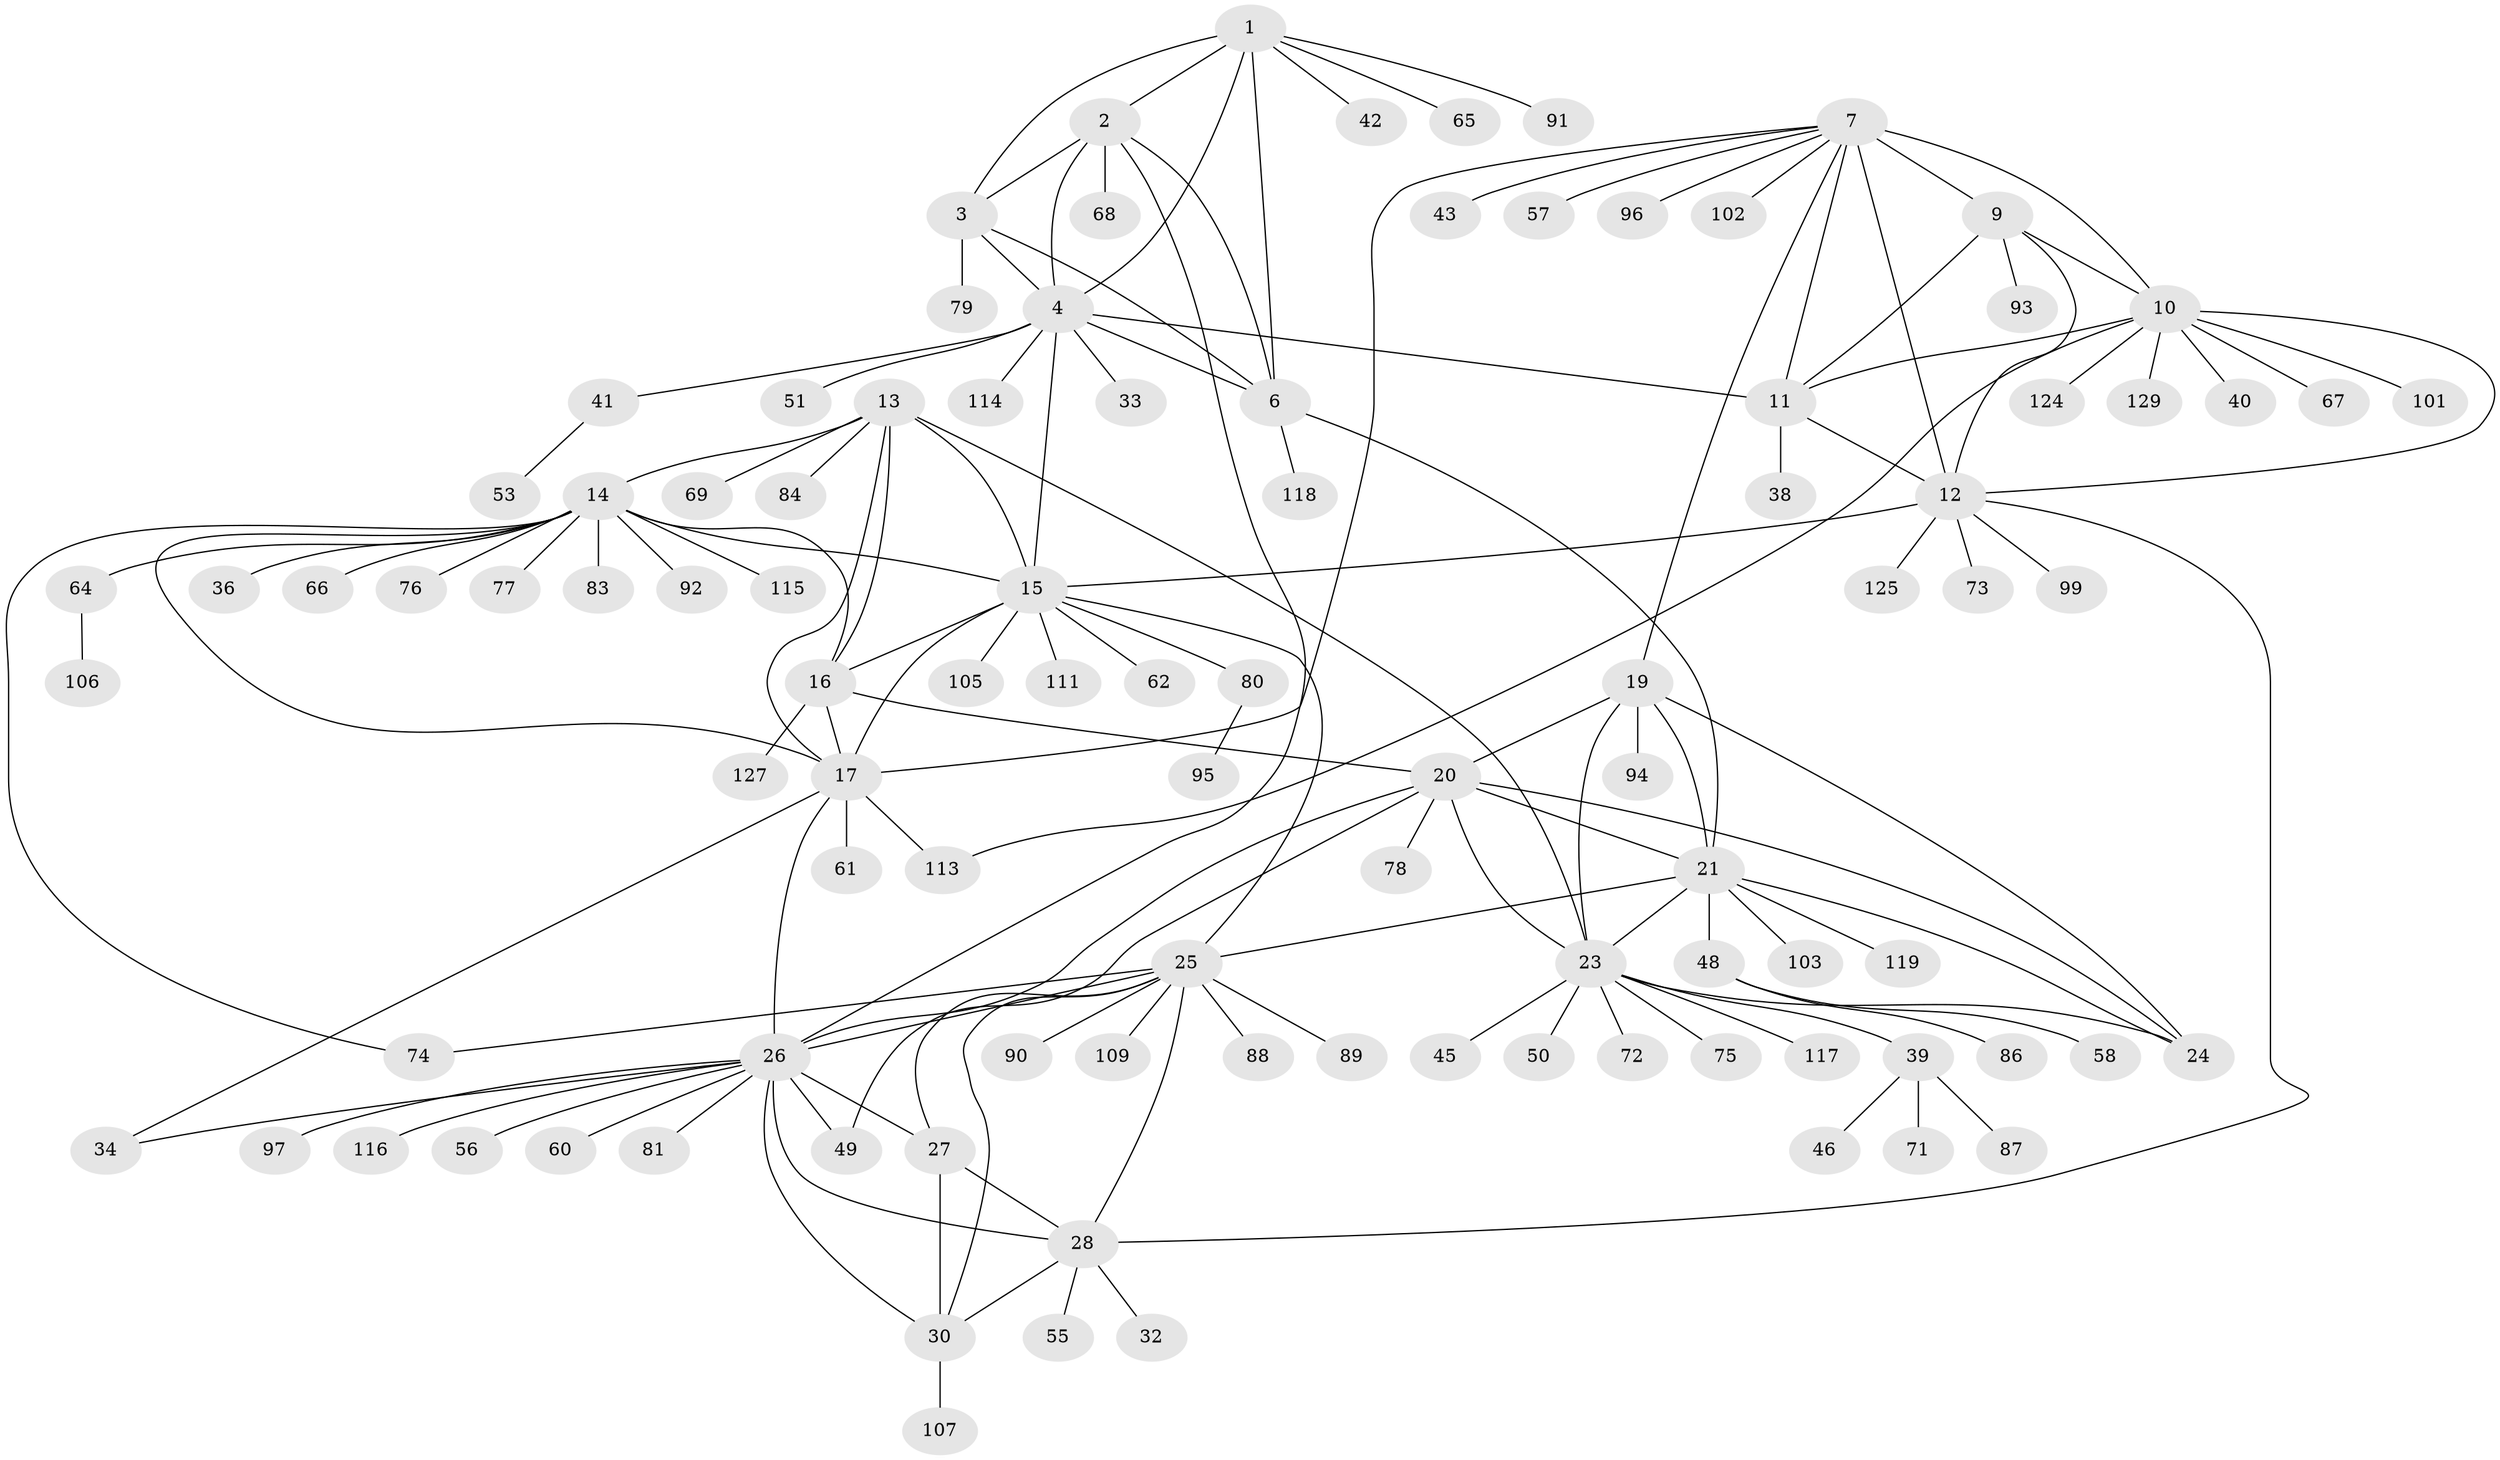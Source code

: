 // Generated by graph-tools (version 1.1) at 2025/24/03/03/25 07:24:14]
// undirected, 100 vertices, 143 edges
graph export_dot {
graph [start="1"]
  node [color=gray90,style=filled];
  1 [super="+54"];
  2;
  3 [super="+44"];
  4 [super="+5"];
  6 [super="+59"];
  7 [super="+8"];
  9 [super="+122"];
  10 [super="+104"];
  11;
  12 [super="+120"];
  13 [super="+85"];
  14 [super="+112"];
  15 [super="+18"];
  16 [super="+100"];
  17 [super="+31"];
  19 [super="+121"];
  20 [super="+22"];
  21 [super="+108"];
  23 [super="+131"];
  24 [super="+47"];
  25 [super="+37"];
  26 [super="+29"];
  27 [super="+130"];
  28 [super="+52"];
  30 [super="+35"];
  32;
  33 [super="+126"];
  34;
  36;
  38;
  39 [super="+70"];
  40;
  41;
  42;
  43;
  45;
  46;
  48 [super="+82"];
  49 [super="+63"];
  50;
  51;
  53;
  55;
  56;
  57;
  58;
  60;
  61;
  62;
  64 [super="+98"];
  65 [super="+128"];
  66;
  67;
  68 [super="+123"];
  69;
  71;
  72;
  73;
  74;
  75;
  76;
  77;
  78;
  79;
  80;
  81;
  83;
  84;
  86;
  87;
  88;
  89;
  90;
  91 [super="+110"];
  92;
  93;
  94;
  95;
  96;
  97;
  99;
  101;
  102;
  103;
  105;
  106;
  107;
  109;
  111;
  113;
  114;
  115;
  116;
  117;
  118;
  119;
  124;
  125;
  127;
  129;
  1 -- 2;
  1 -- 3;
  1 -- 4 [weight=2];
  1 -- 6;
  1 -- 42;
  1 -- 65;
  1 -- 91;
  2 -- 3;
  2 -- 4 [weight=2];
  2 -- 6;
  2 -- 68;
  2 -- 26;
  3 -- 4 [weight=2];
  3 -- 6;
  3 -- 79;
  4 -- 6 [weight=2];
  4 -- 11;
  4 -- 15;
  4 -- 51;
  4 -- 33;
  4 -- 41;
  4 -- 114;
  6 -- 21;
  6 -- 118;
  7 -- 9 [weight=2];
  7 -- 10 [weight=2];
  7 -- 11 [weight=2];
  7 -- 12 [weight=2];
  7 -- 96;
  7 -- 102;
  7 -- 43;
  7 -- 17;
  7 -- 19;
  7 -- 57;
  9 -- 10;
  9 -- 11;
  9 -- 12;
  9 -- 93;
  10 -- 11;
  10 -- 12;
  10 -- 40;
  10 -- 67;
  10 -- 101;
  10 -- 113;
  10 -- 124;
  10 -- 129;
  11 -- 12;
  11 -- 38;
  12 -- 28;
  12 -- 73;
  12 -- 99;
  12 -- 125;
  12 -- 15;
  13 -- 14;
  13 -- 15 [weight=2];
  13 -- 16;
  13 -- 17;
  13 -- 23;
  13 -- 69;
  13 -- 84;
  14 -- 15 [weight=2];
  14 -- 16;
  14 -- 17;
  14 -- 36;
  14 -- 64;
  14 -- 66;
  14 -- 74;
  14 -- 76;
  14 -- 77;
  14 -- 83;
  14 -- 92;
  14 -- 115;
  15 -- 16 [weight=2];
  15 -- 17 [weight=2];
  15 -- 80;
  15 -- 105;
  15 -- 111;
  15 -- 62;
  15 -- 25;
  16 -- 17;
  16 -- 127;
  16 -- 20;
  17 -- 26;
  17 -- 34;
  17 -- 61;
  17 -- 113;
  19 -- 20 [weight=2];
  19 -- 21;
  19 -- 23;
  19 -- 24;
  19 -- 94;
  20 -- 21 [weight=2];
  20 -- 23 [weight=2];
  20 -- 24 [weight=2];
  20 -- 49;
  20 -- 78;
  20 -- 26;
  21 -- 23;
  21 -- 24;
  21 -- 48;
  21 -- 103;
  21 -- 119;
  21 -- 25;
  23 -- 24;
  23 -- 39;
  23 -- 45;
  23 -- 50;
  23 -- 72;
  23 -- 75;
  23 -- 117;
  25 -- 26 [weight=2];
  25 -- 27;
  25 -- 28;
  25 -- 30;
  25 -- 88;
  25 -- 89;
  25 -- 90;
  25 -- 109;
  25 -- 74;
  26 -- 27 [weight=2];
  26 -- 28 [weight=2];
  26 -- 30 [weight=2];
  26 -- 49;
  26 -- 56;
  26 -- 97;
  26 -- 34;
  26 -- 60;
  26 -- 81;
  26 -- 116;
  27 -- 28;
  27 -- 30;
  28 -- 30;
  28 -- 32;
  28 -- 55;
  30 -- 107;
  39 -- 46;
  39 -- 71;
  39 -- 87;
  41 -- 53;
  48 -- 58;
  48 -- 86;
  64 -- 106;
  80 -- 95;
}
